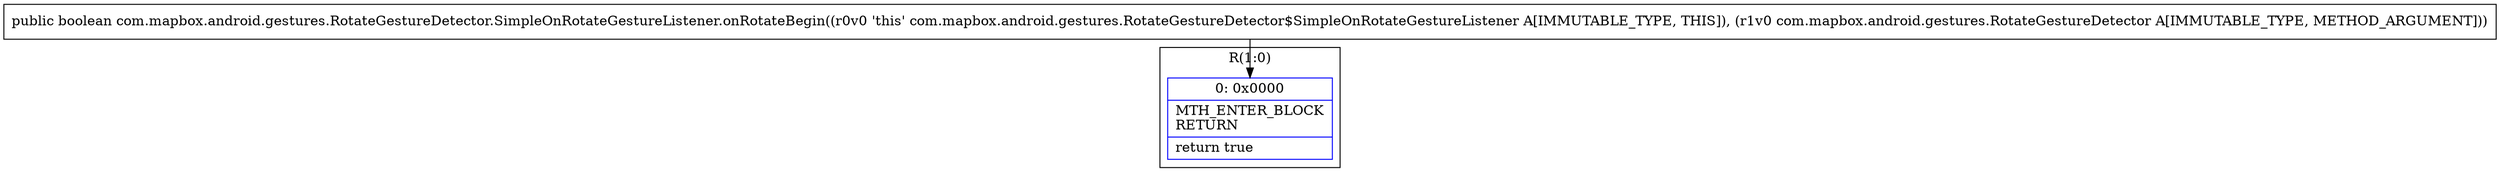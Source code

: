 digraph "CFG forcom.mapbox.android.gestures.RotateGestureDetector.SimpleOnRotateGestureListener.onRotateBegin(Lcom\/mapbox\/android\/gestures\/RotateGestureDetector;)Z" {
subgraph cluster_Region_2084664301 {
label = "R(1:0)";
node [shape=record,color=blue];
Node_0 [shape=record,label="{0\:\ 0x0000|MTH_ENTER_BLOCK\lRETURN\l|return true\l}"];
}
MethodNode[shape=record,label="{public boolean com.mapbox.android.gestures.RotateGestureDetector.SimpleOnRotateGestureListener.onRotateBegin((r0v0 'this' com.mapbox.android.gestures.RotateGestureDetector$SimpleOnRotateGestureListener A[IMMUTABLE_TYPE, THIS]), (r1v0 com.mapbox.android.gestures.RotateGestureDetector A[IMMUTABLE_TYPE, METHOD_ARGUMENT])) }"];
MethodNode -> Node_0;
}

